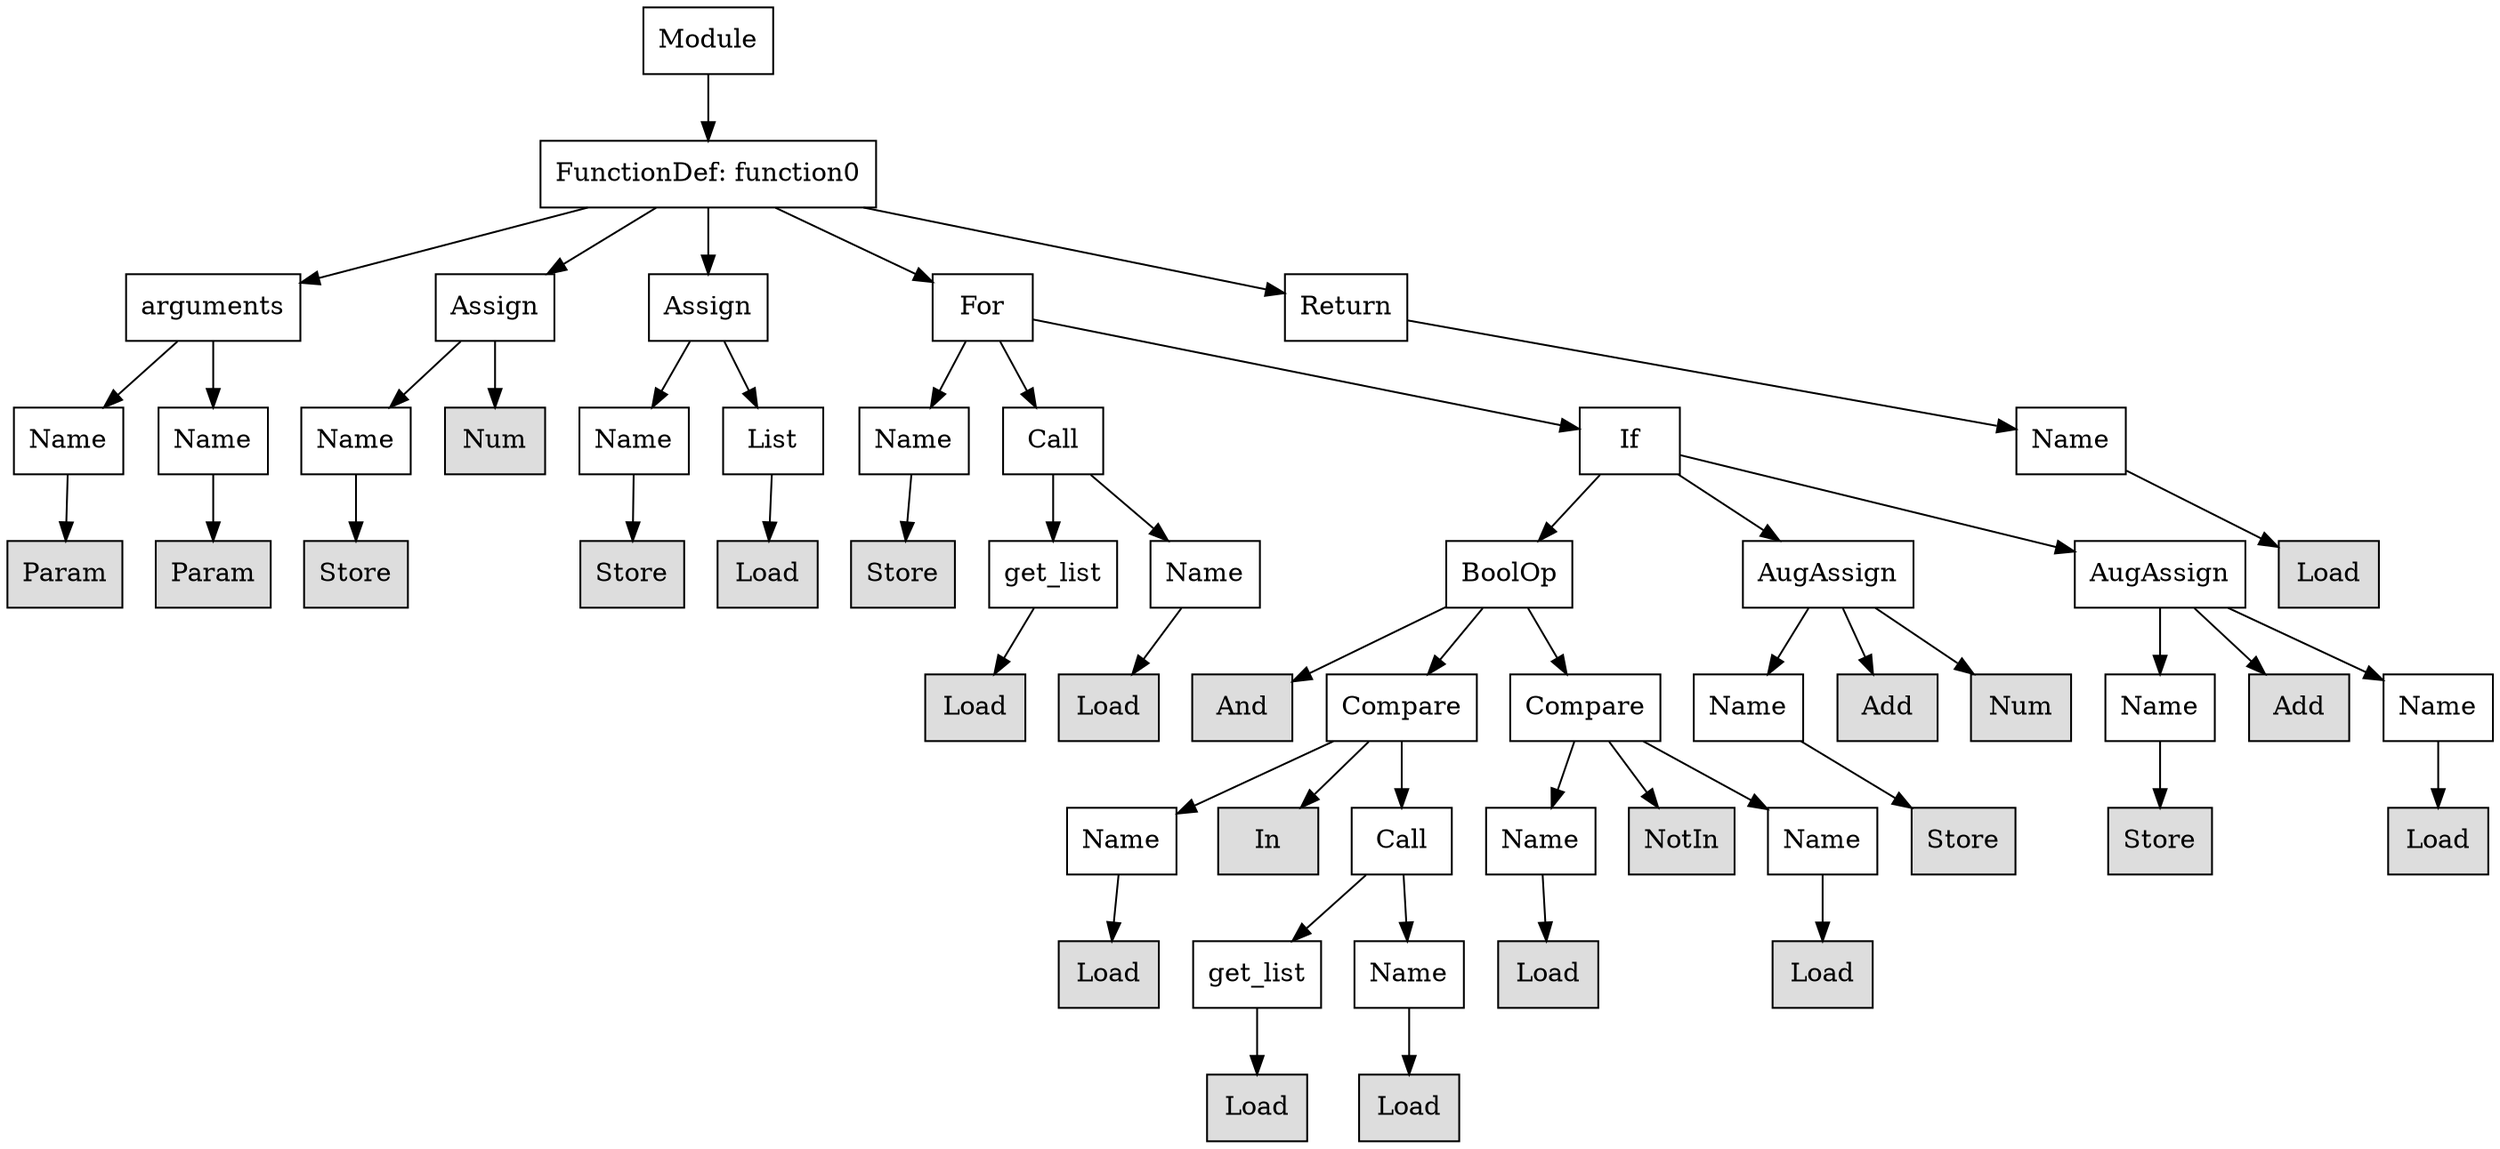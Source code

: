 digraph G {
n0 [shape=rect, label="Module"];
n1 [shape=rect, label="FunctionDef: function0"];
n2 [shape=rect, label="arguments"];
n3 [shape=rect, label="Assign"];
n4 [shape=rect, label="Assign"];
n5 [shape=rect, label="For"];
n6 [shape=rect, label="Return"];
n7 [shape=rect, label="Name"];
n8 [shape=rect, label="Name"];
n9 [shape=rect, label="Name"];
n10 [shape=rect, label="Num" style="filled" fillcolor="#dddddd"];
n11 [shape=rect, label="Name"];
n12 [shape=rect, label="List"];
n13 [shape=rect, label="Name"];
n14 [shape=rect, label="Call"];
n15 [shape=rect, label="If"];
n16 [shape=rect, label="Name"];
n17 [shape=rect, label="Param" style="filled" fillcolor="#dddddd"];
n18 [shape=rect, label="Param" style="filled" fillcolor="#dddddd"];
n19 [shape=rect, label="Store" style="filled" fillcolor="#dddddd"];
n20 [shape=rect, label="Store" style="filled" fillcolor="#dddddd"];
n21 [shape=rect, label="Load" style="filled" fillcolor="#dddddd"];
n22 [shape=rect, label="Store" style="filled" fillcolor="#dddddd"];
n23 [shape=rect, label="get_list"];
n24 [shape=rect, label="Name"];
n25 [shape=rect, label="BoolOp"];
n26 [shape=rect, label="AugAssign"];
n27 [shape=rect, label="AugAssign"];
n28 [shape=rect, label="Load" style="filled" fillcolor="#dddddd"];
n29 [shape=rect, label="Load" style="filled" fillcolor="#dddddd"];
n30 [shape=rect, label="Load" style="filled" fillcolor="#dddddd"];
n31 [shape=rect, label="And" style="filled" fillcolor="#dddddd"];
n32 [shape=rect, label="Compare"];
n33 [shape=rect, label="Compare"];
n34 [shape=rect, label="Name"];
n35 [shape=rect, label="Add" style="filled" fillcolor="#dddddd"];
n36 [shape=rect, label="Num" style="filled" fillcolor="#dddddd"];
n37 [shape=rect, label="Name"];
n38 [shape=rect, label="Add" style="filled" fillcolor="#dddddd"];
n39 [shape=rect, label="Name"];
n40 [shape=rect, label="Name"];
n41 [shape=rect, label="In" style="filled" fillcolor="#dddddd"];
n42 [shape=rect, label="Call"];
n43 [shape=rect, label="Name"];
n44 [shape=rect, label="NotIn" style="filled" fillcolor="#dddddd"];
n45 [shape=rect, label="Name"];
n46 [shape=rect, label="Store" style="filled" fillcolor="#dddddd"];
n47 [shape=rect, label="Store" style="filled" fillcolor="#dddddd"];
n48 [shape=rect, label="Load" style="filled" fillcolor="#dddddd"];
n49 [shape=rect, label="Load" style="filled" fillcolor="#dddddd"];
n50 [shape=rect, label="get_list"];
n51 [shape=rect, label="Name"];
n52 [shape=rect, label="Load" style="filled" fillcolor="#dddddd"];
n53 [shape=rect, label="Load" style="filled" fillcolor="#dddddd"];
n54 [shape=rect, label="Load" style="filled" fillcolor="#dddddd"];
n55 [shape=rect, label="Load" style="filled" fillcolor="#dddddd"];
n0 -> n1;
n1 -> n2;
n1 -> n3;
n1 -> n4;
n1 -> n5;
n1 -> n6;
n2 -> n7;
n2 -> n8;
n3 -> n9;
n3 -> n10;
n4 -> n11;
n4 -> n12;
n5 -> n13;
n5 -> n14;
n5 -> n15;
n6 -> n16;
n7 -> n17;
n8 -> n18;
n9 -> n19;
n11 -> n20;
n12 -> n21;
n13 -> n22;
n14 -> n23;
n14 -> n24;
n15 -> n25;
n15 -> n26;
n15 -> n27;
n16 -> n28;
n23 -> n29;
n24 -> n30;
n25 -> n31;
n25 -> n32;
n25 -> n33;
n26 -> n34;
n26 -> n35;
n26 -> n36;
n27 -> n37;
n27 -> n38;
n27 -> n39;
n32 -> n40;
n32 -> n41;
n32 -> n42;
n33 -> n43;
n33 -> n44;
n33 -> n45;
n34 -> n46;
n37 -> n47;
n39 -> n48;
n40 -> n49;
n42 -> n50;
n42 -> n51;
n43 -> n52;
n45 -> n53;
n50 -> n54;
n51 -> n55;
}
